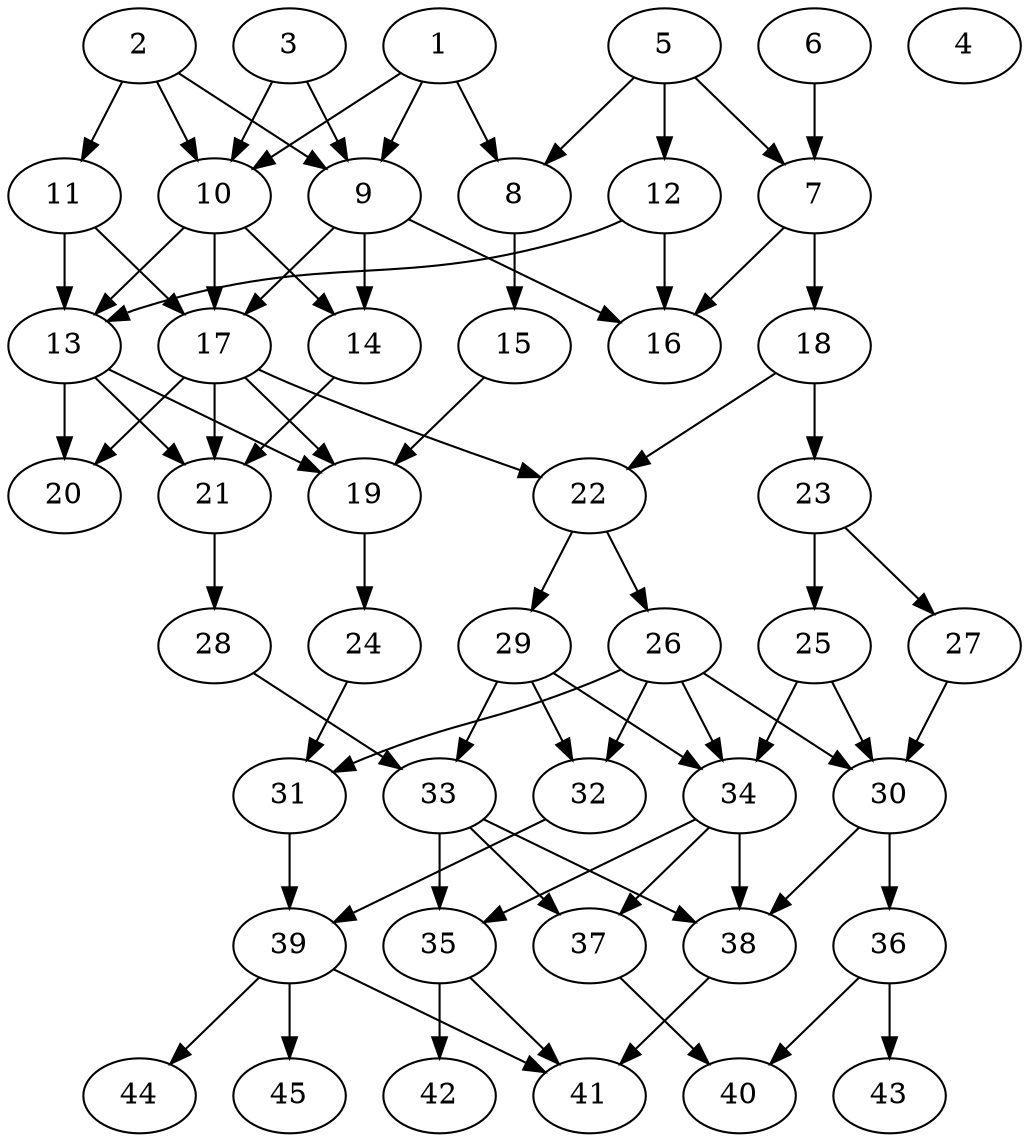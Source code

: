 // DAG automatically generated by daggen at Thu Oct  3 14:07:24 2019
// ./daggen --dot -n 45 --ccr 0.3 --fat 0.5 --regular 0.9 --density 0.5 --mindata 5242880 --maxdata 52428800 
digraph G {
  1 [size="72021333", alpha="0.03", expect_size="21606400"] 
  1 -> 8 [size ="21606400"]
  1 -> 9 [size ="21606400"]
  1 -> 10 [size ="21606400"]
  2 [size="24337067", alpha="0.14", expect_size="7301120"] 
  2 -> 9 [size ="7301120"]
  2 -> 10 [size ="7301120"]
  2 -> 11 [size ="7301120"]
  3 [size="72598187", alpha="0.05", expect_size="21779456"] 
  3 -> 9 [size ="21779456"]
  3 -> 10 [size ="21779456"]
  4 [size="168915627", alpha="0.00", expect_size="50674688"] 
  5 [size="119958187", alpha="0.08", expect_size="35987456"] 
  5 -> 7 [size ="35987456"]
  5 -> 8 [size ="35987456"]
  5 -> 12 [size ="35987456"]
  6 [size="68546560", alpha="0.12", expect_size="20563968"] 
  6 -> 7 [size ="20563968"]
  7 [size="63962453", alpha="0.06", expect_size="19188736"] 
  7 -> 16 [size ="19188736"]
  7 -> 18 [size ="19188736"]
  8 [size="30143147", alpha="0.06", expect_size="9042944"] 
  8 -> 15 [size ="9042944"]
  9 [size="20596053", alpha="0.13", expect_size="6178816"] 
  9 -> 14 [size ="6178816"]
  9 -> 16 [size ="6178816"]
  9 -> 17 [size ="6178816"]
  10 [size="172199253", alpha="0.14", expect_size="51659776"] 
  10 -> 13 [size ="51659776"]
  10 -> 14 [size ="51659776"]
  10 -> 17 [size ="51659776"]
  11 [size="164959573", alpha="0.10", expect_size="49487872"] 
  11 -> 13 [size ="49487872"]
  11 -> 17 [size ="49487872"]
  12 [size="28187307", alpha="0.11", expect_size="8456192"] 
  12 -> 13 [size ="8456192"]
  12 -> 16 [size ="8456192"]
  13 [size="142127787", alpha="0.05", expect_size="42638336"] 
  13 -> 19 [size ="42638336"]
  13 -> 20 [size ="42638336"]
  13 -> 21 [size ="42638336"]
  14 [size="21473280", alpha="0.02", expect_size="6441984"] 
  14 -> 21 [size ="6441984"]
  15 [size="22637227", alpha="0.08", expect_size="6791168"] 
  15 -> 19 [size ="6791168"]
  16 [size="85575680", alpha="0.17", expect_size="25672704"] 
  17 [size="19790507", alpha="0.18", expect_size="5937152"] 
  17 -> 19 [size ="5937152"]
  17 -> 20 [size ="5937152"]
  17 -> 21 [size ="5937152"]
  17 -> 22 [size ="5937152"]
  18 [size="67051520", alpha="0.07", expect_size="20115456"] 
  18 -> 22 [size ="20115456"]
  18 -> 23 [size ="20115456"]
  19 [size="113742507", alpha="0.06", expect_size="34122752"] 
  19 -> 24 [size ="34122752"]
  20 [size="55197013", alpha="0.06", expect_size="16559104"] 
  21 [size="163710293", alpha="0.14", expect_size="49113088"] 
  21 -> 28 [size ="49113088"]
  22 [size="83770027", alpha="0.03", expect_size="25131008"] 
  22 -> 26 [size ="25131008"]
  22 -> 29 [size ="25131008"]
  23 [size="167673173", alpha="0.18", expect_size="50301952"] 
  23 -> 25 [size ="50301952"]
  23 -> 27 [size ="50301952"]
  24 [size="50892800", alpha="0.13", expect_size="15267840"] 
  24 -> 31 [size ="15267840"]
  25 [size="65146880", alpha="0.01", expect_size="19544064"] 
  25 -> 30 [size ="19544064"]
  25 -> 34 [size ="19544064"]
  26 [size="124368213", alpha="0.15", expect_size="37310464"] 
  26 -> 30 [size ="37310464"]
  26 -> 31 [size ="37310464"]
  26 -> 32 [size ="37310464"]
  26 -> 34 [size ="37310464"]
  27 [size="103563947", alpha="0.15", expect_size="31069184"] 
  27 -> 30 [size ="31069184"]
  28 [size="90371413", alpha="0.17", expect_size="27111424"] 
  28 -> 33 [size ="27111424"]
  29 [size="145281707", alpha="0.19", expect_size="43584512"] 
  29 -> 32 [size ="43584512"]
  29 -> 33 [size ="43584512"]
  29 -> 34 [size ="43584512"]
  30 [size="32757760", alpha="0.01", expect_size="9827328"] 
  30 -> 36 [size ="9827328"]
  30 -> 38 [size ="9827328"]
  31 [size="83046400", alpha="0.02", expect_size="24913920"] 
  31 -> 39 [size ="24913920"]
  32 [size="36113067", alpha="0.04", expect_size="10833920"] 
  32 -> 39 [size ="10833920"]
  33 [size="56108373", alpha="0.02", expect_size="16832512"] 
  33 -> 35 [size ="16832512"]
  33 -> 37 [size ="16832512"]
  33 -> 38 [size ="16832512"]
  34 [size="40867840", alpha="0.20", expect_size="12260352"] 
  34 -> 35 [size ="12260352"]
  34 -> 37 [size ="12260352"]
  34 -> 38 [size ="12260352"]
  35 [size="141834240", alpha="0.19", expect_size="42550272"] 
  35 -> 41 [size ="42550272"]
  35 -> 42 [size ="42550272"]
  36 [size="146920107", alpha="0.07", expect_size="44076032"] 
  36 -> 40 [size ="44076032"]
  36 -> 43 [size ="44076032"]
  37 [size="107192320", alpha="0.15", expect_size="32157696"] 
  37 -> 40 [size ="32157696"]
  38 [size="69143893", alpha="0.09", expect_size="20743168"] 
  38 -> 41 [size ="20743168"]
  39 [size="45441707", alpha="0.15", expect_size="13632512"] 
  39 -> 41 [size ="13632512"]
  39 -> 44 [size ="13632512"]
  39 -> 45 [size ="13632512"]
  40 [size="39208960", alpha="0.07", expect_size="11762688"] 
  41 [size="47885653", alpha="0.17", expect_size="14365696"] 
  42 [size="61665280", alpha="0.15", expect_size="18499584"] 
  43 [size="91265707", alpha="0.13", expect_size="27379712"] 
  44 [size="104048640", alpha="0.14", expect_size="31214592"] 
  45 [size="104014507", alpha="0.02", expect_size="31204352"] 
}
